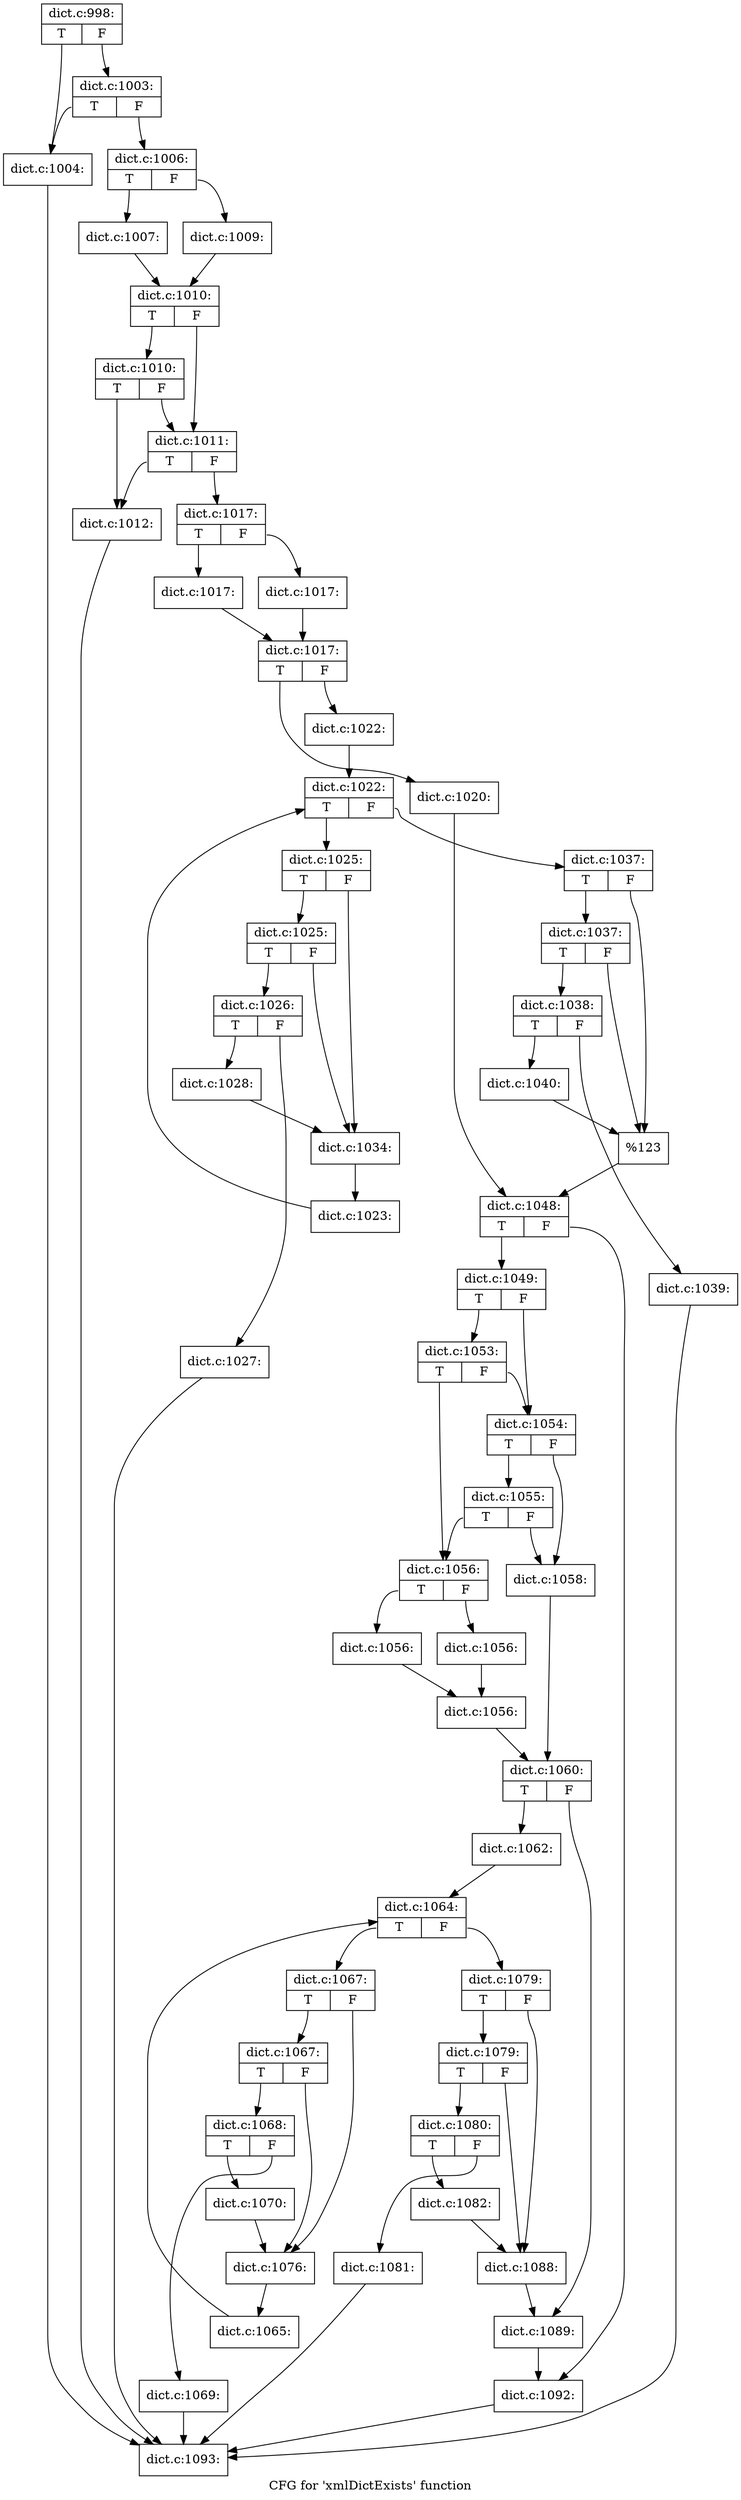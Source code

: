digraph "CFG for 'xmlDictExists' function" {
	label="CFG for 'xmlDictExists' function";

	Node0x55a8bbaa9a80 [shape=record,label="{dict.c:998:|{<s0>T|<s1>F}}"];
	Node0x55a8bbaa9a80:s0 -> Node0x55a8bbacb340;
	Node0x55a8bbaa9a80:s1 -> Node0x55a8bbacb3e0;
	Node0x55a8bbacb3e0 [shape=record,label="{dict.c:1003:|{<s0>T|<s1>F}}"];
	Node0x55a8bbacb3e0:s0 -> Node0x55a8bbacb340;
	Node0x55a8bbacb3e0:s1 -> Node0x55a8bbacb390;
	Node0x55a8bbacb340 [shape=record,label="{dict.c:1004:}"];
	Node0x55a8bbacb340 -> Node0x55a8bbac21a0;
	Node0x55a8bbacb390 [shape=record,label="{dict.c:1006:|{<s0>T|<s1>F}}"];
	Node0x55a8bbacb390:s0 -> Node0x55a8bbacb9b0;
	Node0x55a8bbacb390:s1 -> Node0x55a8bbacba50;
	Node0x55a8bbacb9b0 [shape=record,label="{dict.c:1007:}"];
	Node0x55a8bbacb9b0 -> Node0x55a8bbacba00;
	Node0x55a8bbacba50 [shape=record,label="{dict.c:1009:}"];
	Node0x55a8bbacba50 -> Node0x55a8bbacba00;
	Node0x55a8bbacba00 [shape=record,label="{dict.c:1010:|{<s0>T|<s1>F}}"];
	Node0x55a8bbacba00:s0 -> Node0x55a8bbacc380;
	Node0x55a8bbacba00:s1 -> Node0x55a8bbacc300;
	Node0x55a8bbacc380 [shape=record,label="{dict.c:1010:|{<s0>T|<s1>F}}"];
	Node0x55a8bbacc380:s0 -> Node0x55a8bbacc260;
	Node0x55a8bbacc380:s1 -> Node0x55a8bbacc300;
	Node0x55a8bbacc300 [shape=record,label="{dict.c:1011:|{<s0>T|<s1>F}}"];
	Node0x55a8bbacc300:s0 -> Node0x55a8bbacc260;
	Node0x55a8bbacc300:s1 -> Node0x55a8bbacc2b0;
	Node0x55a8bbacc260 [shape=record,label="{dict.c:1012:}"];
	Node0x55a8bbacc260 -> Node0x55a8bbac21a0;
	Node0x55a8bbacc2b0 [shape=record,label="{dict.c:1017:|{<s0>T|<s1>F}}"];
	Node0x55a8bbacc2b0:s0 -> Node0x55a8bbacce70;
	Node0x55a8bbacc2b0:s1 -> Node0x55a8bbaccec0;
	Node0x55a8bbacce70 [shape=record,label="{dict.c:1017:}"];
	Node0x55a8bbacce70 -> Node0x55a8bbaccf10;
	Node0x55a8bbaccec0 [shape=record,label="{dict.c:1017:}"];
	Node0x55a8bbaccec0 -> Node0x55a8bbaccf10;
	Node0x55a8bbaccf10 [shape=record,label="{dict.c:1017:|{<s0>T|<s1>F}}"];
	Node0x55a8bbaccf10:s0 -> Node0x55a8bbacdd20;
	Node0x55a8bbaccf10:s1 -> Node0x55a8bbacddc0;
	Node0x55a8bbacdd20 [shape=record,label="{dict.c:1020:}"];
	Node0x55a8bbacdd20 -> Node0x55a8bbacdd70;
	Node0x55a8bbacddc0 [shape=record,label="{dict.c:1022:}"];
	Node0x55a8bbacddc0 -> Node0x55a8bbaceb20;
	Node0x55a8bbaceb20 [shape=record,label="{dict.c:1022:|{<s0>T|<s1>F}}"];
	Node0x55a8bbaceb20:s0 -> Node0x55a8bbacee00;
	Node0x55a8bbaceb20:s1 -> Node0x55a8bbace670;
	Node0x55a8bbacee00 [shape=record,label="{dict.c:1025:|{<s0>T|<s1>F}}"];
	Node0x55a8bbacee00:s0 -> Node0x55a8bbacf310;
	Node0x55a8bbacee00:s1 -> Node0x55a8bbacf2c0;
	Node0x55a8bbacf310 [shape=record,label="{dict.c:1025:|{<s0>T|<s1>F}}"];
	Node0x55a8bbacf310:s0 -> Node0x55a8bbacf270;
	Node0x55a8bbacf310:s1 -> Node0x55a8bbacf2c0;
	Node0x55a8bbacf270 [shape=record,label="{dict.c:1026:|{<s0>T|<s1>F}}"];
	Node0x55a8bbacf270:s0 -> Node0x55a8bbacfb90;
	Node0x55a8bbacf270:s1 -> Node0x55a8bbacfb40;
	Node0x55a8bbacfb40 [shape=record,label="{dict.c:1027:}"];
	Node0x55a8bbacfb40 -> Node0x55a8bbac21a0;
	Node0x55a8bbacfb90 [shape=record,label="{dict.c:1028:}"];
	Node0x55a8bbacfb90 -> Node0x55a8bbacf2c0;
	Node0x55a8bbacf2c0 [shape=record,label="{dict.c:1034:}"];
	Node0x55a8bbacf2c0 -> Node0x55a8bbaced70;
	Node0x55a8bbaced70 [shape=record,label="{dict.c:1023:}"];
	Node0x55a8bbaced70 -> Node0x55a8bbaceb20;
	Node0x55a8bbace670 [shape=record,label="{dict.c:1037:|{<s0>T|<s1>F}}"];
	Node0x55a8bbace670:s0 -> Node0x55a8bbad0de0;
	Node0x55a8bbace670:s1 -> Node0x55a8bbad0d90;
	Node0x55a8bbad0de0 [shape=record,label="{dict.c:1037:|{<s0>T|<s1>F}}"];
	Node0x55a8bbad0de0:s0 -> Node0x55a8bbad0d40;
	Node0x55a8bbad0de0:s1 -> Node0x55a8bbad0d90;
	Node0x55a8bbad0d40 [shape=record,label="{dict.c:1038:|{<s0>T|<s1>F}}"];
	Node0x55a8bbad0d40:s0 -> Node0x55a8bbad1740;
	Node0x55a8bbad0d40:s1 -> Node0x55a8bbad16f0;
	Node0x55a8bbad16f0 [shape=record,label="{dict.c:1039:}"];
	Node0x55a8bbad16f0 -> Node0x55a8bbac21a0;
	Node0x55a8bbad1740 [shape=record,label="{dict.c:1040:}"];
	Node0x55a8bbad1740 -> Node0x55a8bbad0d90;
	Node0x55a8bbad0d90 [shape=record,label="{%123}"];
	Node0x55a8bbad0d90 -> Node0x55a8bbacdd70;
	Node0x55a8bbacdd70 [shape=record,label="{dict.c:1048:|{<s0>T|<s1>F}}"];
	Node0x55a8bbacdd70:s0 -> Node0x55a8bbad2280;
	Node0x55a8bbacdd70:s1 -> Node0x55a8bbad22d0;
	Node0x55a8bbad2280 [shape=record,label="{dict.c:1049:|{<s0>T|<s1>F}}"];
	Node0x55a8bbad2280:s0 -> Node0x55a8bbad2ad0;
	Node0x55a8bbad2280:s1 -> Node0x55a8bbad2a50;
	Node0x55a8bbad2ad0 [shape=record,label="{dict.c:1053:|{<s0>T|<s1>F}}"];
	Node0x55a8bbad2ad0:s0 -> Node0x55a8bbad2960;
	Node0x55a8bbad2ad0:s1 -> Node0x55a8bbad2a50;
	Node0x55a8bbad2a50 [shape=record,label="{dict.c:1054:|{<s0>T|<s1>F}}"];
	Node0x55a8bbad2a50:s0 -> Node0x55a8bbad3340;
	Node0x55a8bbad2a50:s1 -> Node0x55a8bbad2a00;
	Node0x55a8bbad3340 [shape=record,label="{dict.c:1055:|{<s0>T|<s1>F}}"];
	Node0x55a8bbad3340:s0 -> Node0x55a8bbad2960;
	Node0x55a8bbad3340:s1 -> Node0x55a8bbad2a00;
	Node0x55a8bbad2960 [shape=record,label="{dict.c:1056:|{<s0>T|<s1>F}}"];
	Node0x55a8bbad2960:s0 -> Node0x55a8bbad3be0;
	Node0x55a8bbad2960:s1 -> Node0x55a8bbad3c30;
	Node0x55a8bbad3be0 [shape=record,label="{dict.c:1056:}"];
	Node0x55a8bbad3be0 -> Node0x55a8bbad3c80;
	Node0x55a8bbad3c30 [shape=record,label="{dict.c:1056:}"];
	Node0x55a8bbad3c30 -> Node0x55a8bbad3c80;
	Node0x55a8bbad3c80 [shape=record,label="{dict.c:1056:}"];
	Node0x55a8bbad3c80 -> Node0x55a8bbad29b0;
	Node0x55a8bbad2a00 [shape=record,label="{dict.c:1058:}"];
	Node0x55a8bbad2a00 -> Node0x55a8bbad29b0;
	Node0x55a8bbad29b0 [shape=record,label="{dict.c:1060:|{<s0>T|<s1>F}}"];
	Node0x55a8bbad29b0:s0 -> Node0x55a8bbad5230;
	Node0x55a8bbad29b0:s1 -> Node0x55a8bbad5280;
	Node0x55a8bbad5230 [shape=record,label="{dict.c:1062:}"];
	Node0x55a8bbad5230 -> Node0x55a8bbad6260;
	Node0x55a8bbad6260 [shape=record,label="{dict.c:1064:|{<s0>T|<s1>F}}"];
	Node0x55a8bbad6260:s0 -> Node0x55a8bbad6540;
	Node0x55a8bbad6260:s1 -> Node0x55a8bbad5ce0;
	Node0x55a8bbad6540 [shape=record,label="{dict.c:1067:|{<s0>T|<s1>F}}"];
	Node0x55a8bbad6540:s0 -> Node0x55a8bbad6a50;
	Node0x55a8bbad6540:s1 -> Node0x55a8bbad6a00;
	Node0x55a8bbad6a50 [shape=record,label="{dict.c:1067:|{<s0>T|<s1>F}}"];
	Node0x55a8bbad6a50:s0 -> Node0x55a8bbad69b0;
	Node0x55a8bbad6a50:s1 -> Node0x55a8bbad6a00;
	Node0x55a8bbad69b0 [shape=record,label="{dict.c:1068:|{<s0>T|<s1>F}}"];
	Node0x55a8bbad69b0:s0 -> Node0x55a8bbad72d0;
	Node0x55a8bbad69b0:s1 -> Node0x55a8bbad7280;
	Node0x55a8bbad7280 [shape=record,label="{dict.c:1069:}"];
	Node0x55a8bbad7280 -> Node0x55a8bbac21a0;
	Node0x55a8bbad72d0 [shape=record,label="{dict.c:1070:}"];
	Node0x55a8bbad72d0 -> Node0x55a8bbad6a00;
	Node0x55a8bbad6a00 [shape=record,label="{dict.c:1076:}"];
	Node0x55a8bbad6a00 -> Node0x55a8bbad64b0;
	Node0x55a8bbad64b0 [shape=record,label="{dict.c:1065:}"];
	Node0x55a8bbad64b0 -> Node0x55a8bbad6260;
	Node0x55a8bbad5ce0 [shape=record,label="{dict.c:1079:|{<s0>T|<s1>F}}"];
	Node0x55a8bbad5ce0:s0 -> Node0x55a8bbad8370;
	Node0x55a8bbad5ce0:s1 -> Node0x55a8bbad8320;
	Node0x55a8bbad8370 [shape=record,label="{dict.c:1079:|{<s0>T|<s1>F}}"];
	Node0x55a8bbad8370:s0 -> Node0x55a8bbad82d0;
	Node0x55a8bbad8370:s1 -> Node0x55a8bbad8320;
	Node0x55a8bbad82d0 [shape=record,label="{dict.c:1080:|{<s0>T|<s1>F}}"];
	Node0x55a8bbad82d0:s0 -> Node0x55a8bbad8cd0;
	Node0x55a8bbad82d0:s1 -> Node0x55a8bbad8c80;
	Node0x55a8bbad8c80 [shape=record,label="{dict.c:1081:}"];
	Node0x55a8bbad8c80 -> Node0x55a8bbac21a0;
	Node0x55a8bbad8cd0 [shape=record,label="{dict.c:1082:}"];
	Node0x55a8bbad8cd0 -> Node0x55a8bbad8320;
	Node0x55a8bbad8320 [shape=record,label="{dict.c:1088:}"];
	Node0x55a8bbad8320 -> Node0x55a8bbad5280;
	Node0x55a8bbad5280 [shape=record,label="{dict.c:1089:}"];
	Node0x55a8bbad5280 -> Node0x55a8bbad22d0;
	Node0x55a8bbad22d0 [shape=record,label="{dict.c:1092:}"];
	Node0x55a8bbad22d0 -> Node0x55a8bbac21a0;
	Node0x55a8bbac21a0 [shape=record,label="{dict.c:1093:}"];
}
